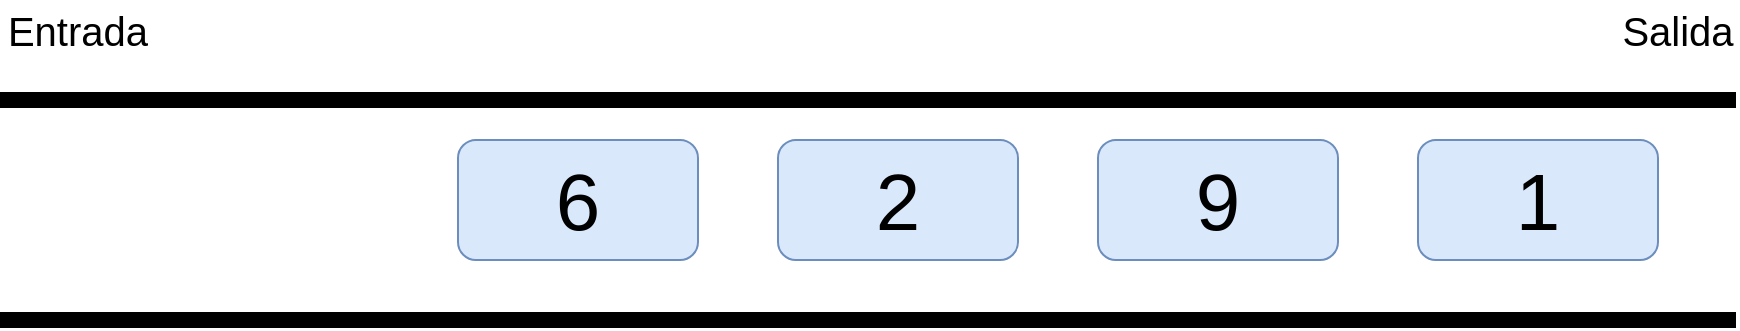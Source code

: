 <mxfile version="24.7.14">
  <diagram name="Página-1" id="NbHc9FRQYCDIADTUyGnp">
    <mxGraphModel dx="2261" dy="818" grid="1" gridSize="10" guides="1" tooltips="1" connect="1" arrows="1" fold="1" page="1" pageScale="1" pageWidth="827" pageHeight="1169" math="0" shadow="0">
      <root>
        <mxCell id="0" />
        <mxCell id="1" parent="0" />
        <mxCell id="kOculiJUow844lfOddak-1" value="" style="shape=partialRectangle;whiteSpace=wrap;html=1;top=0;bottom=0;fillColor=none;rotation=-90;strokeWidth=8;" vertex="1" parent="1">
          <mxGeometry x="160" y="-5" width="110" height="860" as="geometry" />
        </mxCell>
        <mxCell id="kOculiJUow844lfOddak-2" value="&lt;font style=&quot;font-size: 40px;&quot;&gt;1&lt;/font&gt;" style="rounded=1;whiteSpace=wrap;html=1;fillColor=#dae8fc;strokeColor=#6c8ebf;" vertex="1" parent="1">
          <mxGeometry x="490" y="390" width="120" height="60" as="geometry" />
        </mxCell>
        <mxCell id="kOculiJUow844lfOddak-3" value="&lt;font style=&quot;font-size: 40px;&quot;&gt;9&lt;/font&gt;" style="rounded=1;whiteSpace=wrap;html=1;fillColor=#dae8fc;strokeColor=#6c8ebf;" vertex="1" parent="1">
          <mxGeometry x="330" y="390" width="120" height="60" as="geometry" />
        </mxCell>
        <mxCell id="kOculiJUow844lfOddak-4" value="&lt;font style=&quot;font-size: 40px;&quot;&gt;2&lt;/font&gt;" style="rounded=1;whiteSpace=wrap;html=1;fillColor=#dae8fc;strokeColor=#6c8ebf;" vertex="1" parent="1">
          <mxGeometry x="170" y="390" width="120" height="60" as="geometry" />
        </mxCell>
        <mxCell id="kOculiJUow844lfOddak-5" value="&lt;font style=&quot;font-size: 40px;&quot;&gt;6&lt;/font&gt;" style="rounded=1;whiteSpace=wrap;html=1;fillColor=#dae8fc;strokeColor=#6c8ebf;" vertex="1" parent="1">
          <mxGeometry x="10" y="390" width="120" height="60" as="geometry" />
        </mxCell>
        <mxCell id="kOculiJUow844lfOddak-6" value="&lt;span style=&quot;font-size: 20px;&quot;&gt;Entrada&lt;/span&gt;" style="text;html=1;align=center;verticalAlign=middle;whiteSpace=wrap;rounded=0;" vertex="1" parent="1">
          <mxGeometry x="-210" y="320" width="60" height="30" as="geometry" />
        </mxCell>
        <mxCell id="kOculiJUow844lfOddak-7" value="&lt;span style=&quot;font-size: 20px;&quot;&gt;Salida&lt;/span&gt;" style="text;html=1;align=center;verticalAlign=middle;whiteSpace=wrap;rounded=0;" vertex="1" parent="1">
          <mxGeometry x="590" y="320" width="60" height="30" as="geometry" />
        </mxCell>
      </root>
    </mxGraphModel>
  </diagram>
</mxfile>
